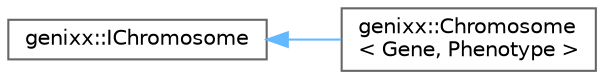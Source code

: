 digraph "Graphical Class Hierarchy"
{
 // LATEX_PDF_SIZE
  bgcolor="transparent";
  edge [fontname=Helvetica,fontsize=10,labelfontname=Helvetica,labelfontsize=10];
  node [fontname=Helvetica,fontsize=10,shape=box,height=0.2,width=0.4];
  rankdir="LR";
  Node0 [label="genixx::IChromosome",height=0.2,width=0.4,color="grey40", fillcolor="white", style="filled",URL="$classgenixx_1_1IChromosome.html",tooltip=" "];
  Node0 -> Node1 [dir="back",color="steelblue1",style="solid"];
  Node1 [label="genixx::Chromosome\l\< Gene, Phenotype \>",height=0.2,width=0.4,color="grey40", fillcolor="white", style="filled",URL="$classgenixx_1_1Chromosome.html",tooltip=" "];
}
